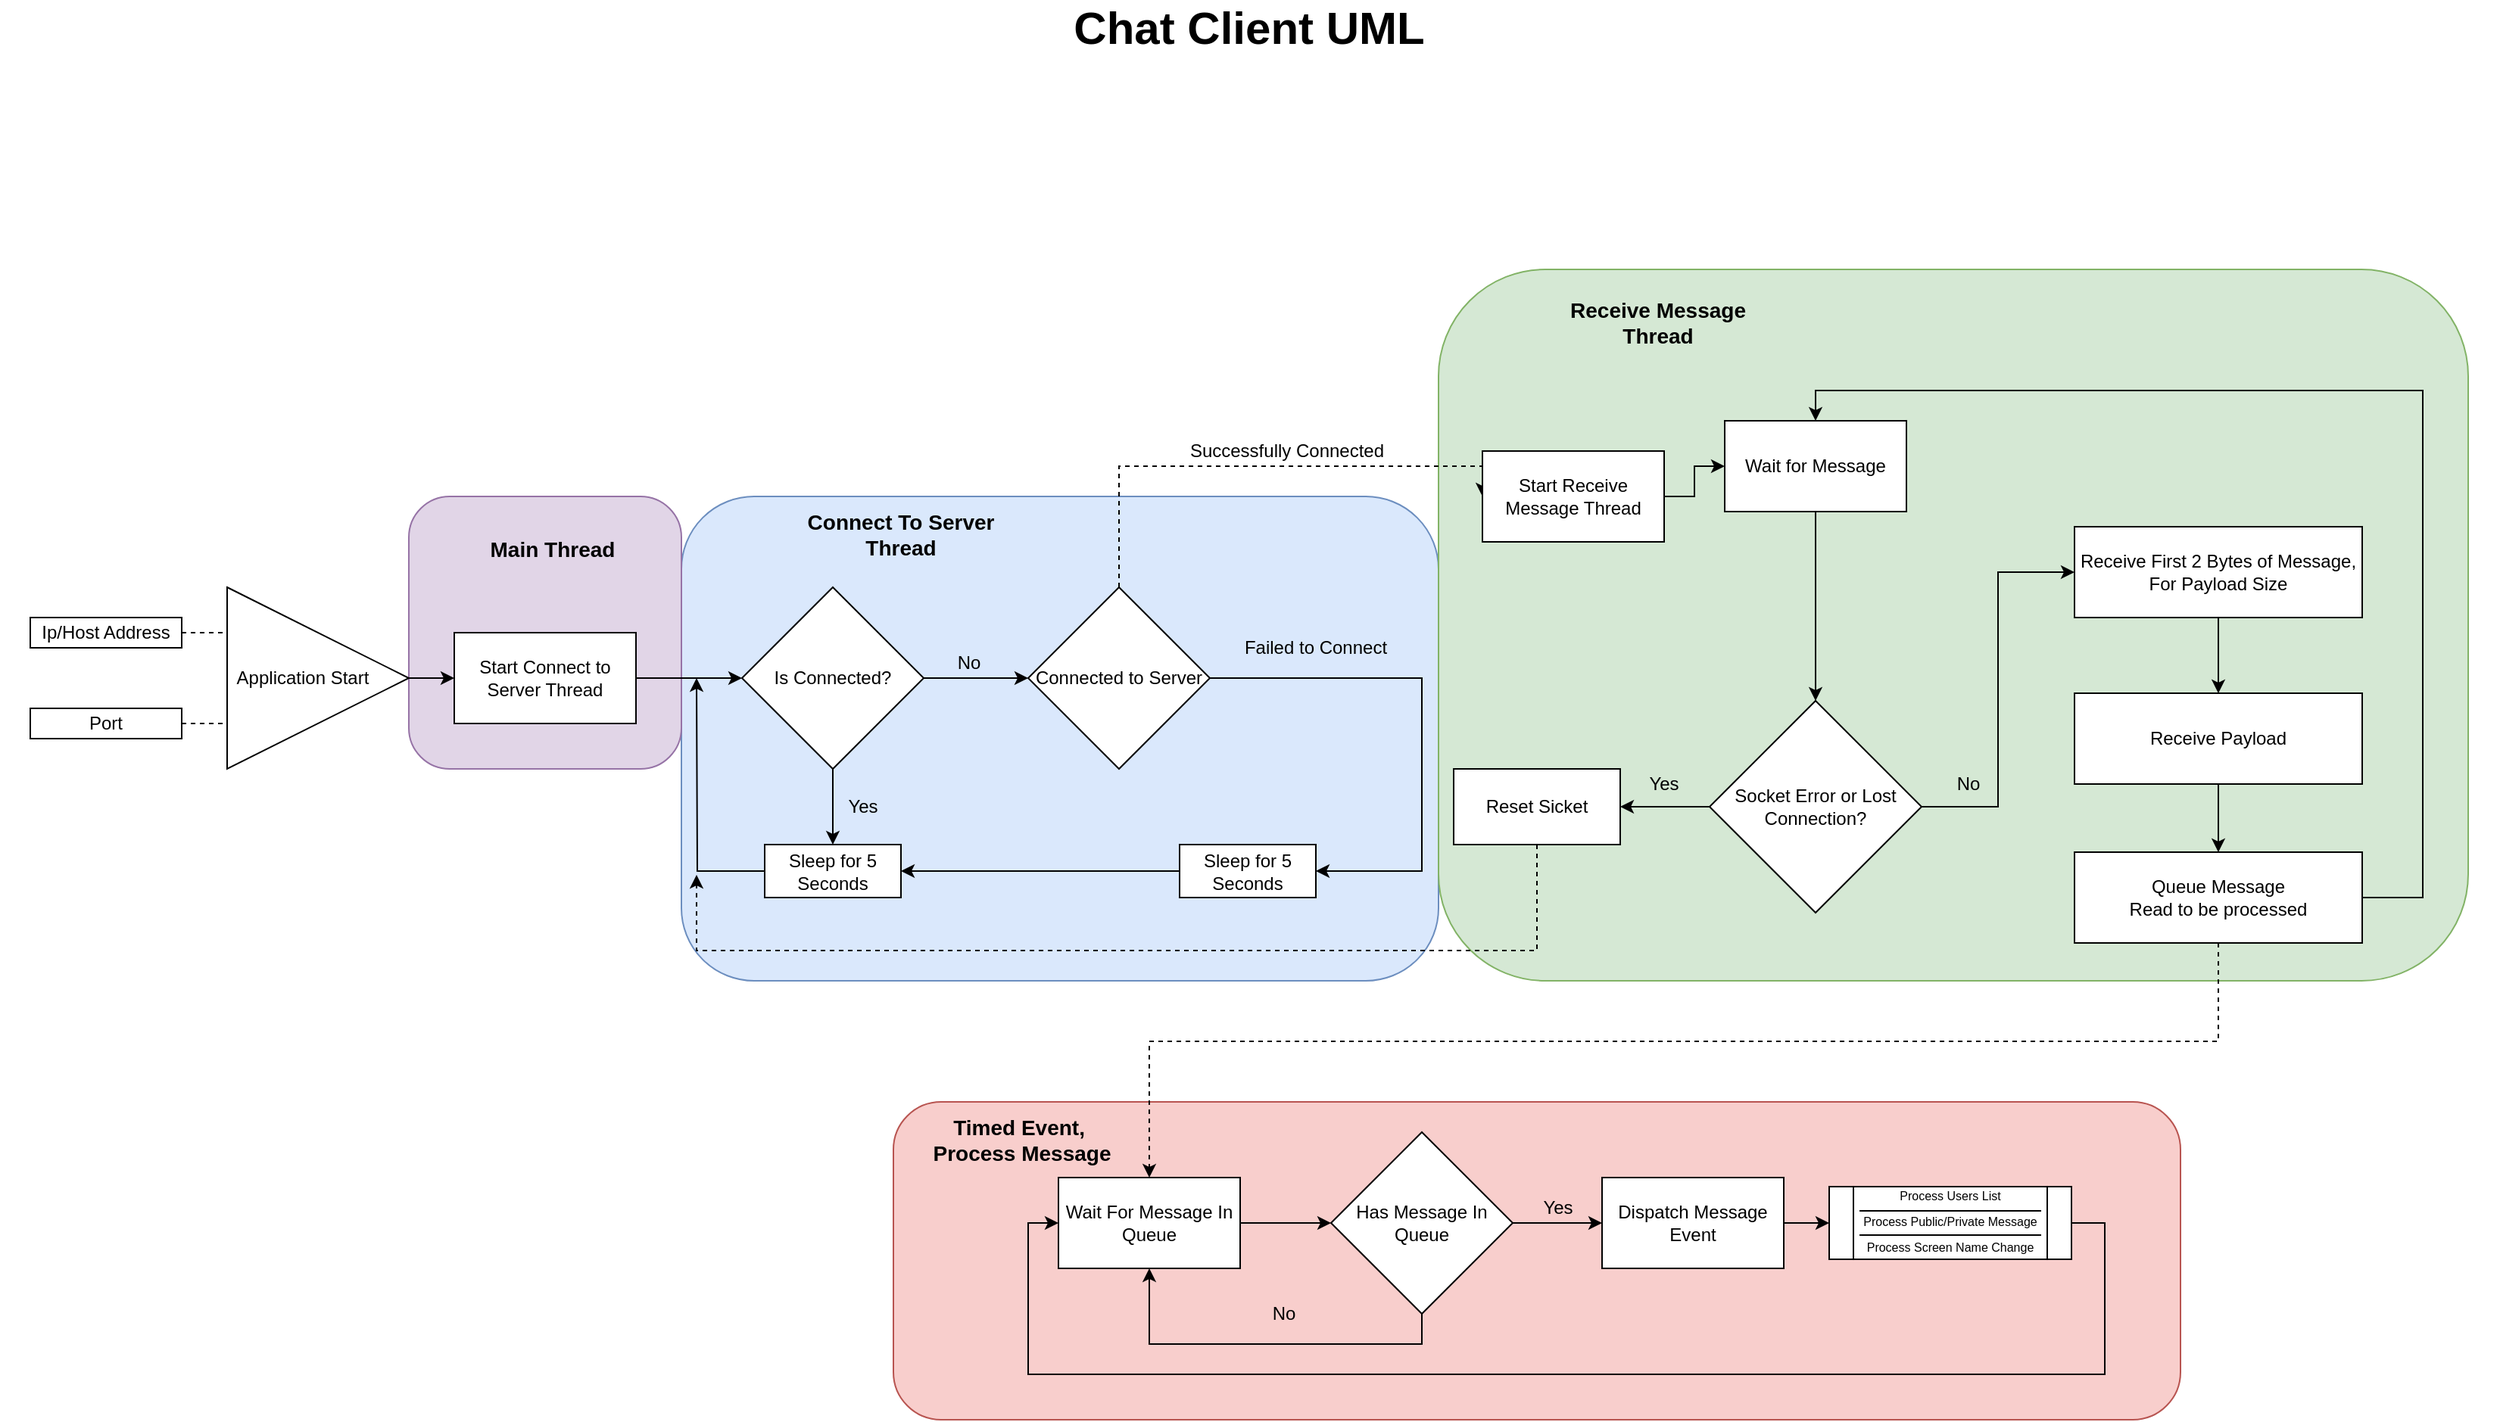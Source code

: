 <mxfile version="12.9.2" type="github">
  <diagram id="r02RHBNnV6Bh3Al3e_Ir" name="Page-1">
    <mxGraphModel dx="2031" dy="1089" grid="1" gridSize="10" guides="1" tooltips="1" connect="1" arrows="1" fold="1" page="1" pageScale="1" pageWidth="1654" pageHeight="1169" math="0" shadow="0">
      <root>
        <mxCell id="0" />
        <mxCell id="Jixa7gBj_222kOkIKWaB-83" value="Untitled Layer" parent="0" />
        <mxCell id="Jixa7gBj_222kOkIKWaB-84" value="" style="rounded=1;whiteSpace=wrap;html=1;shadow=0;glass=0;comic=0;startSize=28;fillColor=#dae8fc;strokeColor=#6c8ebf;" vertex="1" parent="Jixa7gBj_222kOkIKWaB-83">
          <mxGeometry x="450" y="380" width="500" height="320" as="geometry" />
        </mxCell>
        <mxCell id="Jixa7gBj_222kOkIKWaB-85" value="&lt;font style=&quot;font-size: 14px&quot;&gt;Connect To Server Thread&lt;/font&gt;" style="text;html=1;strokeColor=none;fillColor=none;align=center;verticalAlign=middle;whiteSpace=wrap;rounded=0;shadow=0;glass=0;comic=0;startSize=28;fontStyle=1" vertex="1" parent="Jixa7gBj_222kOkIKWaB-83">
          <mxGeometry x="530" y="390" width="130" height="30" as="geometry" />
        </mxCell>
        <mxCell id="Jixa7gBj_222kOkIKWaB-86" value="" style="rounded=1;whiteSpace=wrap;html=1;shadow=0;glass=0;comic=0;startSize=28;fillColor=#d5e8d4;strokeColor=#82b366;" vertex="1" parent="Jixa7gBj_222kOkIKWaB-83">
          <mxGeometry x="950" y="230" width="680" height="470" as="geometry" />
        </mxCell>
        <mxCell id="Jixa7gBj_222kOkIKWaB-88" value="&lt;font style=&quot;font-size: 14px&quot;&gt;Receive Message Thread&lt;/font&gt;" style="text;html=1;strokeColor=none;fillColor=none;align=center;verticalAlign=middle;whiteSpace=wrap;rounded=0;shadow=0;glass=0;comic=0;startSize=28;fontStyle=1" vertex="1" parent="Jixa7gBj_222kOkIKWaB-83">
          <mxGeometry x="1030" y="250" width="130" height="30" as="geometry" />
        </mxCell>
        <mxCell id="Jixa7gBj_222kOkIKWaB-89" value="" style="rounded=1;whiteSpace=wrap;html=1;shadow=0;glass=0;comic=0;startSize=28;fillColor=#f8cecc;strokeColor=#b85450;" vertex="1" parent="Jixa7gBj_222kOkIKWaB-83">
          <mxGeometry x="590" y="780" width="850" height="210" as="geometry" />
        </mxCell>
        <mxCell id="Jixa7gBj_222kOkIKWaB-90" value="&lt;font style=&quot;font-size: 14px&quot;&gt;Timed Event,&amp;nbsp;&lt;br&gt;Process Message&lt;br&gt;&lt;/font&gt;" style="text;html=1;strokeColor=none;fillColor=none;align=center;verticalAlign=middle;whiteSpace=wrap;rounded=0;shadow=0;glass=0;comic=0;startSize=28;fontStyle=1" vertex="1" parent="Jixa7gBj_222kOkIKWaB-83">
          <mxGeometry x="610" y="790" width="130" height="30" as="geometry" />
        </mxCell>
        <mxCell id="Jixa7gBj_222kOkIKWaB-91" value="" style="rounded=1;whiteSpace=wrap;html=1;shadow=0;glass=0;comic=0;startSize=28;fillColor=#e1d5e7;strokeColor=#9673a6;" vertex="1" parent="Jixa7gBj_222kOkIKWaB-83">
          <mxGeometry x="270" y="380" width="180" height="180" as="geometry" />
        </mxCell>
        <mxCell id="Jixa7gBj_222kOkIKWaB-92" value="&lt;font style=&quot;font-size: 14px&quot;&gt;Main Thread&lt;/font&gt;" style="text;html=1;strokeColor=none;fillColor=none;align=center;verticalAlign=middle;whiteSpace=wrap;rounded=0;shadow=0;glass=0;comic=0;startSize=28;fontStyle=1" vertex="1" parent="Jixa7gBj_222kOkIKWaB-83">
          <mxGeometry x="300" y="400" width="130" height="30" as="geometry" />
        </mxCell>
        <mxCell id="1" parent="0" />
        <mxCell id="nwkV5xv7XDDrVNL-zr_2-6" value="" style="triangle;whiteSpace=wrap;html=1;" parent="1" vertex="1">
          <mxGeometry x="150" y="440" width="120" height="120" as="geometry" />
        </mxCell>
        <mxCell id="nwkV5xv7XDDrVNL-zr_2-7" value="Application Start" style="text;html=1;strokeColor=none;fillColor=none;align=center;verticalAlign=middle;whiteSpace=wrap;rounded=0;" parent="1" vertex="1">
          <mxGeometry x="150" y="490" width="100" height="20" as="geometry" />
        </mxCell>
        <mxCell id="nwkV5xv7XDDrVNL-zr_2-11" value="" style="rounded=0;whiteSpace=wrap;html=1;" parent="1" vertex="1">
          <mxGeometry x="20" y="460" width="100" height="20" as="geometry" />
        </mxCell>
        <mxCell id="nwkV5xv7XDDrVNL-zr_2-9" value="Ip/Host Address" style="text;html=1;strokeColor=none;fillColor=none;align=center;verticalAlign=middle;whiteSpace=wrap;rounded=0;" parent="1" vertex="1">
          <mxGeometry x="20" y="460" width="100" height="20" as="geometry" />
        </mxCell>
        <mxCell id="nwkV5xv7XDDrVNL-zr_2-12" value="" style="rounded=0;whiteSpace=wrap;html=1;" parent="1" vertex="1">
          <mxGeometry x="20" y="520" width="100" height="20" as="geometry" />
        </mxCell>
        <mxCell id="nwkV5xv7XDDrVNL-zr_2-13" value="Port" style="text;html=1;strokeColor=none;fillColor=none;align=center;verticalAlign=middle;whiteSpace=wrap;rounded=0;" parent="1" vertex="1">
          <mxGeometry x="20" y="520" width="100" height="20" as="geometry" />
        </mxCell>
        <mxCell id="nwkV5xv7XDDrVNL-zr_2-14" value="" style="endArrow=none;dashed=1;html=1;exitX=1;exitY=0.5;exitDx=0;exitDy=0;entryX=0;entryY=0.25;entryDx=0;entryDy=0;" parent="1" source="nwkV5xv7XDDrVNL-zr_2-9" target="nwkV5xv7XDDrVNL-zr_2-6" edge="1">
          <mxGeometry width="50" height="50" relative="1" as="geometry">
            <mxPoint x="240" y="520" as="sourcePoint" />
            <mxPoint x="290" y="470" as="targetPoint" />
          </mxGeometry>
        </mxCell>
        <mxCell id="nwkV5xv7XDDrVNL-zr_2-15" value="" style="endArrow=none;dashed=1;html=1;exitX=1;exitY=0.5;exitDx=0;exitDy=0;entryX=0;entryY=0.75;entryDx=0;entryDy=0;" parent="1" source="nwkV5xv7XDDrVNL-zr_2-13" target="nwkV5xv7XDDrVNL-zr_2-6" edge="1">
          <mxGeometry width="50" height="50" relative="1" as="geometry">
            <mxPoint x="130" y="480" as="sourcePoint" />
            <mxPoint x="170" y="480" as="targetPoint" />
          </mxGeometry>
        </mxCell>
        <mxCell id="nwkV5xv7XDDrVNL-zr_2-16" value="" style="endArrow=classic;html=1;exitX=1;exitY=0.5;exitDx=0;exitDy=0;entryX=0;entryY=0.5;entryDx=0;entryDy=0;" parent="1" source="nwkV5xv7XDDrVNL-zr_2-6" edge="1" target="Jixa7gBj_222kOkIKWaB-13">
          <mxGeometry width="50" height="50" relative="1" as="geometry">
            <mxPoint x="360" y="480" as="sourcePoint" />
            <mxPoint x="320" y="500" as="targetPoint" />
          </mxGeometry>
        </mxCell>
        <mxCell id="nwkV5xv7XDDrVNL-zr_2-30" style="edgeStyle=orthogonalEdgeStyle;rounded=0;orthogonalLoop=1;jettySize=auto;html=1;entryX=0;entryY=0.5;entryDx=0;entryDy=0;exitX=0.5;exitY=0;exitDx=0;exitDy=0;dashed=1;" parent="1" source="Jixa7gBj_222kOkIKWaB-18" edge="1" target="nwkV5xv7XDDrVNL-zr_2-33">
          <mxGeometry relative="1" as="geometry">
            <mxPoint x="949" y="405" as="targetPoint" />
            <Array as="points">
              <mxPoint x="739" y="360" />
            </Array>
            <mxPoint x="739.5" y="445" as="sourcePoint" />
          </mxGeometry>
        </mxCell>
        <mxCell id="nwkV5xv7XDDrVNL-zr_2-26" value="" style="rounded=0;whiteSpace=wrap;html=1;" parent="1" vertex="1">
          <mxGeometry x="779" y="610" width="90" height="35" as="geometry" />
        </mxCell>
        <mxCell id="nwkV5xv7XDDrVNL-zr_2-28" style="edgeStyle=orthogonalEdgeStyle;rounded=0;orthogonalLoop=1;jettySize=auto;html=1;entryX=1;entryY=0.5;entryDx=0;entryDy=0;exitX=0;exitY=0.5;exitDx=0;exitDy=0;" parent="1" source="nwkV5xv7XDDrVNL-zr_2-27" target="Jixa7gBj_222kOkIKWaB-24" edge="1">
          <mxGeometry relative="1" as="geometry">
            <mxPoint x="739.5" y="585" as="targetPoint" />
          </mxGeometry>
        </mxCell>
        <mxCell id="nwkV5xv7XDDrVNL-zr_2-27" value="Sleep for 5 Seconds" style="text;html=1;strokeColor=none;fillColor=none;align=center;verticalAlign=middle;whiteSpace=wrap;rounded=0;" parent="1" vertex="1">
          <mxGeometry x="779" y="610" width="90" height="35" as="geometry" />
        </mxCell>
        <mxCell id="nwkV5xv7XDDrVNL-zr_2-29" value="Failed to Connect" style="text;html=1;strokeColor=none;fillColor=none;align=center;verticalAlign=middle;whiteSpace=wrap;rounded=0;" parent="1" vertex="1">
          <mxGeometry x="819" y="470" width="100" height="20" as="geometry" />
        </mxCell>
        <mxCell id="nwkV5xv7XDDrVNL-zr_2-31" value="Successfully Connected" style="text;html=1;strokeColor=none;fillColor=none;align=center;verticalAlign=middle;whiteSpace=wrap;rounded=0;" parent="1" vertex="1">
          <mxGeometry x="770" y="340" width="160" height="20" as="geometry" />
        </mxCell>
        <mxCell id="nwkV5xv7XDDrVNL-zr_2-32" value="" style="rounded=0;whiteSpace=wrap;html=1;" parent="1" vertex="1">
          <mxGeometry x="979" y="350" width="120" height="60" as="geometry" />
        </mxCell>
        <mxCell id="Jixa7gBj_222kOkIKWaB-4" style="edgeStyle=orthogonalEdgeStyle;rounded=0;orthogonalLoop=1;jettySize=auto;html=1;entryX=0;entryY=0.5;entryDx=0;entryDy=0;" edge="1" parent="1" source="nwkV5xv7XDDrVNL-zr_2-33" target="Jixa7gBj_222kOkIKWaB-1">
          <mxGeometry relative="1" as="geometry" />
        </mxCell>
        <mxCell id="nwkV5xv7XDDrVNL-zr_2-33" value="Start Receive Message Thread" style="text;html=1;strokeColor=none;fillColor=none;align=center;verticalAlign=middle;whiteSpace=wrap;rounded=0;" parent="1" vertex="1">
          <mxGeometry x="979" y="350" width="120" height="60" as="geometry" />
        </mxCell>
        <mxCell id="Jixa7gBj_222kOkIKWaB-5" style="edgeStyle=orthogonalEdgeStyle;rounded=0;orthogonalLoop=1;jettySize=auto;html=1;entryX=0.5;entryY=0;entryDx=0;entryDy=0;" edge="1" parent="1" source="Jixa7gBj_222kOkIKWaB-1" target="Jixa7gBj_222kOkIKWaB-3">
          <mxGeometry relative="1" as="geometry" />
        </mxCell>
        <mxCell id="Jixa7gBj_222kOkIKWaB-1" value="Wait for Message" style="rounded=0;whiteSpace=wrap;html=1;" vertex="1" parent="1">
          <mxGeometry x="1139" y="330" width="120" height="60" as="geometry" />
        </mxCell>
        <mxCell id="Jixa7gBj_222kOkIKWaB-8" style="edgeStyle=orthogonalEdgeStyle;rounded=0;orthogonalLoop=1;jettySize=auto;html=1;entryX=0;entryY=0.5;entryDx=0;entryDy=0;" edge="1" parent="1" source="Jixa7gBj_222kOkIKWaB-3" target="Jixa7gBj_222kOkIKWaB-6">
          <mxGeometry relative="1" as="geometry" />
        </mxCell>
        <mxCell id="Jixa7gBj_222kOkIKWaB-37" style="edgeStyle=orthogonalEdgeStyle;rounded=0;orthogonalLoop=1;jettySize=auto;html=1;entryX=1;entryY=0.5;entryDx=0;entryDy=0;" edge="1" parent="1" source="Jixa7gBj_222kOkIKWaB-3" target="Jixa7gBj_222kOkIKWaB-36">
          <mxGeometry relative="1" as="geometry" />
        </mxCell>
        <mxCell id="Jixa7gBj_222kOkIKWaB-3" value="Socket Error or Lost Connection?" style="rhombus;whiteSpace=wrap;html=1;" vertex="1" parent="1">
          <mxGeometry x="1129" y="515" width="140" height="140" as="geometry" />
        </mxCell>
        <mxCell id="Jixa7gBj_222kOkIKWaB-31" value="" style="edgeStyle=orthogonalEdgeStyle;rounded=0;orthogonalLoop=1;jettySize=auto;html=1;" edge="1" parent="1" source="Jixa7gBj_222kOkIKWaB-6" target="Jixa7gBj_222kOkIKWaB-30">
          <mxGeometry relative="1" as="geometry" />
        </mxCell>
        <mxCell id="Jixa7gBj_222kOkIKWaB-6" value="Receive First 2 Bytes of Message, For Payload Size" style="rounded=0;whiteSpace=wrap;html=1;" vertex="1" parent="1">
          <mxGeometry x="1370" y="400" width="190" height="60" as="geometry" />
        </mxCell>
        <mxCell id="Jixa7gBj_222kOkIKWaB-33" value="" style="edgeStyle=orthogonalEdgeStyle;rounded=0;orthogonalLoop=1;jettySize=auto;html=1;" edge="1" parent="1" source="Jixa7gBj_222kOkIKWaB-30" target="Jixa7gBj_222kOkIKWaB-32">
          <mxGeometry relative="1" as="geometry" />
        </mxCell>
        <mxCell id="Jixa7gBj_222kOkIKWaB-30" value="Receive Payload" style="rounded=0;whiteSpace=wrap;html=1;" vertex="1" parent="1">
          <mxGeometry x="1370" y="510" width="190" height="60" as="geometry" />
        </mxCell>
        <mxCell id="Jixa7gBj_222kOkIKWaB-34" style="edgeStyle=orthogonalEdgeStyle;rounded=0;orthogonalLoop=1;jettySize=auto;html=1;entryX=0.5;entryY=0;entryDx=0;entryDy=0;" edge="1" parent="1" source="Jixa7gBj_222kOkIKWaB-32" target="Jixa7gBj_222kOkIKWaB-1">
          <mxGeometry relative="1" as="geometry">
            <mxPoint x="1190" y="350" as="targetPoint" />
            <Array as="points">
              <mxPoint x="1600" y="645" />
              <mxPoint x="1600" y="310" />
              <mxPoint x="1199" y="310" />
            </Array>
          </mxGeometry>
        </mxCell>
        <mxCell id="Jixa7gBj_222kOkIKWaB-73" style="edgeStyle=orthogonalEdgeStyle;rounded=0;orthogonalLoop=1;jettySize=auto;html=1;startSize=28;entryX=0.5;entryY=0;entryDx=0;entryDy=0;dashed=1;" edge="1" parent="1" source="Jixa7gBj_222kOkIKWaB-32" target="Jixa7gBj_222kOkIKWaB-40">
          <mxGeometry relative="1" as="geometry">
            <mxPoint x="1390.0" y="780" as="targetPoint" />
            <Array as="points">
              <mxPoint x="1465" y="740" />
              <mxPoint x="759" y="740" />
            </Array>
          </mxGeometry>
        </mxCell>
        <mxCell id="Jixa7gBj_222kOkIKWaB-32" value="Queue Message&lt;br&gt;Read to be processed" style="rounded=0;whiteSpace=wrap;html=1;" vertex="1" parent="1">
          <mxGeometry x="1370" y="615" width="190" height="60" as="geometry" />
        </mxCell>
        <mxCell id="Jixa7gBj_222kOkIKWaB-10" value="Yes" style="text;html=1;strokeColor=none;fillColor=none;align=center;verticalAlign=middle;whiteSpace=wrap;rounded=0;" vertex="1" parent="1">
          <mxGeometry x="1079" y="560" width="40" height="20" as="geometry" />
        </mxCell>
        <mxCell id="Jixa7gBj_222kOkIKWaB-11" value="No" style="text;html=1;strokeColor=none;fillColor=none;align=center;verticalAlign=middle;whiteSpace=wrap;rounded=0;" vertex="1" parent="1">
          <mxGeometry x="1280" y="560" width="40" height="20" as="geometry" />
        </mxCell>
        <mxCell id="Jixa7gBj_222kOkIKWaB-19" style="edgeStyle=orthogonalEdgeStyle;rounded=0;orthogonalLoop=1;jettySize=auto;html=1;entryX=0;entryY=0.5;entryDx=0;entryDy=0;" edge="1" parent="1" source="Jixa7gBj_222kOkIKWaB-12" target="Jixa7gBj_222kOkIKWaB-18">
          <mxGeometry relative="1" as="geometry" />
        </mxCell>
        <mxCell id="Jixa7gBj_222kOkIKWaB-25" style="edgeStyle=orthogonalEdgeStyle;rounded=0;orthogonalLoop=1;jettySize=auto;html=1;entryX=0.5;entryY=0;entryDx=0;entryDy=0;" edge="1" parent="1" source="Jixa7gBj_222kOkIKWaB-12" target="Jixa7gBj_222kOkIKWaB-24">
          <mxGeometry relative="1" as="geometry" />
        </mxCell>
        <mxCell id="Jixa7gBj_222kOkIKWaB-12" value="Is Connected?" style="rhombus;whiteSpace=wrap;html=1;" vertex="1" parent="1">
          <mxGeometry x="490" y="440" width="120" height="120" as="geometry" />
        </mxCell>
        <mxCell id="Jixa7gBj_222kOkIKWaB-14" style="edgeStyle=orthogonalEdgeStyle;rounded=0;orthogonalLoop=1;jettySize=auto;html=1;entryX=0;entryY=0.5;entryDx=0;entryDy=0;" edge="1" parent="1" source="Jixa7gBj_222kOkIKWaB-13" target="Jixa7gBj_222kOkIKWaB-12">
          <mxGeometry relative="1" as="geometry">
            <mxPoint x="450" y="500" as="targetPoint" />
          </mxGeometry>
        </mxCell>
        <mxCell id="Jixa7gBj_222kOkIKWaB-13" value="&lt;span style=&quot;white-space: normal&quot;&gt;Start Connect to Server Thread&lt;/span&gt;" style="rounded=0;whiteSpace=wrap;html=1;" vertex="1" parent="1">
          <mxGeometry x="300" y="470" width="120" height="60" as="geometry" />
        </mxCell>
        <mxCell id="Jixa7gBj_222kOkIKWaB-20" style="edgeStyle=orthogonalEdgeStyle;rounded=0;orthogonalLoop=1;jettySize=auto;html=1;entryX=1;entryY=0.5;entryDx=0;entryDy=0;" edge="1" parent="1" source="Jixa7gBj_222kOkIKWaB-18" target="nwkV5xv7XDDrVNL-zr_2-27">
          <mxGeometry relative="1" as="geometry">
            <mxPoint x="929" y="600" as="targetPoint" />
            <Array as="points">
              <mxPoint x="939" y="500" />
              <mxPoint x="939" y="628" />
            </Array>
          </mxGeometry>
        </mxCell>
        <mxCell id="Jixa7gBj_222kOkIKWaB-18" value="Connected to Server" style="rhombus;whiteSpace=wrap;html=1;" vertex="1" parent="1">
          <mxGeometry x="679" y="440" width="120" height="120" as="geometry" />
        </mxCell>
        <mxCell id="Jixa7gBj_222kOkIKWaB-21" value="No" style="text;html=1;strokeColor=none;fillColor=none;align=center;verticalAlign=middle;whiteSpace=wrap;rounded=0;" vertex="1" parent="1">
          <mxGeometry x="620" y="480" width="40" height="20" as="geometry" />
        </mxCell>
        <mxCell id="Jixa7gBj_222kOkIKWaB-23" value="" style="rounded=0;whiteSpace=wrap;html=1;" vertex="1" parent="1">
          <mxGeometry x="505" y="610" width="90" height="35" as="geometry" />
        </mxCell>
        <mxCell id="Jixa7gBj_222kOkIKWaB-26" style="edgeStyle=orthogonalEdgeStyle;rounded=0;orthogonalLoop=1;jettySize=auto;html=1;" edge="1" parent="1" source="Jixa7gBj_222kOkIKWaB-24">
          <mxGeometry relative="1" as="geometry">
            <mxPoint x="460" y="500" as="targetPoint" />
          </mxGeometry>
        </mxCell>
        <mxCell id="Jixa7gBj_222kOkIKWaB-24" value="Sleep for 5 Seconds" style="text;html=1;strokeColor=none;fillColor=none;align=center;verticalAlign=middle;whiteSpace=wrap;rounded=0;" vertex="1" parent="1">
          <mxGeometry x="505" y="610" width="90" height="35" as="geometry" />
        </mxCell>
        <mxCell id="Jixa7gBj_222kOkIKWaB-27" value="Yes" style="text;html=1;strokeColor=none;fillColor=none;align=center;verticalAlign=middle;whiteSpace=wrap;rounded=0;" vertex="1" parent="1">
          <mxGeometry x="550" y="575" width="40" height="20" as="geometry" />
        </mxCell>
        <mxCell id="Jixa7gBj_222kOkIKWaB-39" style="edgeStyle=orthogonalEdgeStyle;rounded=0;orthogonalLoop=1;jettySize=auto;html=1;exitX=0.5;exitY=1;exitDx=0;exitDy=0;dashed=1;" edge="1" parent="1" source="Jixa7gBj_222kOkIKWaB-36">
          <mxGeometry relative="1" as="geometry">
            <mxPoint x="460" y="630" as="targetPoint" />
            <Array as="points">
              <mxPoint x="1015" y="680" />
              <mxPoint x="460" y="680" />
            </Array>
          </mxGeometry>
        </mxCell>
        <mxCell id="Jixa7gBj_222kOkIKWaB-36" value="Reset Sicket" style="rounded=0;whiteSpace=wrap;html=1;" vertex="1" parent="1">
          <mxGeometry x="960" y="560" width="110" height="50" as="geometry" />
        </mxCell>
        <mxCell id="Jixa7gBj_222kOkIKWaB-43" style="edgeStyle=orthogonalEdgeStyle;rounded=0;orthogonalLoop=1;jettySize=auto;html=1;exitX=1;exitY=0.5;exitDx=0;exitDy=0;" edge="1" parent="1" source="Jixa7gBj_222kOkIKWaB-40" target="Jixa7gBj_222kOkIKWaB-42">
          <mxGeometry relative="1" as="geometry" />
        </mxCell>
        <mxCell id="Jixa7gBj_222kOkIKWaB-40" value="Wait For Message In Queue" style="rounded=0;whiteSpace=wrap;html=1;" vertex="1" parent="1">
          <mxGeometry x="699" y="830" width="120" height="60" as="geometry" />
        </mxCell>
        <mxCell id="Jixa7gBj_222kOkIKWaB-44" style="edgeStyle=orthogonalEdgeStyle;rounded=0;orthogonalLoop=1;jettySize=auto;html=1;exitX=0.5;exitY=1;exitDx=0;exitDy=0;entryX=0.5;entryY=1;entryDx=0;entryDy=0;" edge="1" parent="1" source="Jixa7gBj_222kOkIKWaB-42" target="Jixa7gBj_222kOkIKWaB-40">
          <mxGeometry relative="1" as="geometry">
            <mxPoint x="739" y="990" as="targetPoint" />
          </mxGeometry>
        </mxCell>
        <mxCell id="Jixa7gBj_222kOkIKWaB-47" style="edgeStyle=orthogonalEdgeStyle;rounded=0;orthogonalLoop=1;jettySize=auto;html=1;exitX=1;exitY=0.5;exitDx=0;exitDy=0;entryX=0;entryY=0.5;entryDx=0;entryDy=0;" edge="1" parent="1" source="Jixa7gBj_222kOkIKWaB-42" target="Jixa7gBj_222kOkIKWaB-46">
          <mxGeometry relative="1" as="geometry" />
        </mxCell>
        <mxCell id="Jixa7gBj_222kOkIKWaB-42" value="Has Message In Queue" style="rhombus;whiteSpace=wrap;html=1;" vertex="1" parent="1">
          <mxGeometry x="879" y="800" width="120" height="120" as="geometry" />
        </mxCell>
        <mxCell id="Jixa7gBj_222kOkIKWaB-45" value="No" style="text;html=1;strokeColor=none;fillColor=none;align=center;verticalAlign=middle;whiteSpace=wrap;rounded=0;" vertex="1" parent="1">
          <mxGeometry x="828" y="910" width="40" height="20" as="geometry" />
        </mxCell>
        <mxCell id="Jixa7gBj_222kOkIKWaB-49" style="edgeStyle=orthogonalEdgeStyle;rounded=0;orthogonalLoop=1;jettySize=auto;html=1;entryX=0;entryY=0.5;entryDx=0;entryDy=0;exitX=1;exitY=0.5;exitDx=0;exitDy=0;" edge="1" parent="1" source="Jixa7gBj_222kOkIKWaB-61" target="Jixa7gBj_222kOkIKWaB-40">
          <mxGeometry relative="1" as="geometry">
            <mxPoint x="689" y="1040" as="targetPoint" />
            <mxPoint x="1410" y="870" as="sourcePoint" />
            <Array as="points">
              <mxPoint x="1390" y="860" />
              <mxPoint x="1390" y="960" />
              <mxPoint x="679" y="960" />
              <mxPoint x="679" y="860" />
            </Array>
          </mxGeometry>
        </mxCell>
        <mxCell id="Jixa7gBj_222kOkIKWaB-72" style="edgeStyle=orthogonalEdgeStyle;rounded=0;orthogonalLoop=1;jettySize=auto;html=1;exitX=1;exitY=0.5;exitDx=0;exitDy=0;startSize=28;entryX=0;entryY=0.5;entryDx=0;entryDy=0;" edge="1" parent="1" source="Jixa7gBj_222kOkIKWaB-46" target="Jixa7gBj_222kOkIKWaB-61">
          <mxGeometry relative="1" as="geometry">
            <mxPoint x="1200" y="860.207" as="targetPoint" />
          </mxGeometry>
        </mxCell>
        <mxCell id="Jixa7gBj_222kOkIKWaB-46" value="Dispatch Message Event" style="rounded=0;whiteSpace=wrap;html=1;" vertex="1" parent="1">
          <mxGeometry x="1058" y="830" width="120" height="60" as="geometry" />
        </mxCell>
        <mxCell id="Jixa7gBj_222kOkIKWaB-48" value="Yes" style="text;html=1;strokeColor=none;fillColor=none;align=center;verticalAlign=middle;whiteSpace=wrap;rounded=0;" vertex="1" parent="1">
          <mxGeometry x="1009" y="840" width="40" height="20" as="geometry" />
        </mxCell>
        <mxCell id="Jixa7gBj_222kOkIKWaB-71" value="" style="group" vertex="1" connectable="0" parent="1">
          <mxGeometry x="1208" y="836" width="160" height="48" as="geometry" />
        </mxCell>
        <mxCell id="Jixa7gBj_222kOkIKWaB-61" value="" style="shape=process;whiteSpace=wrap;html=1;backgroundOutline=1;rounded=0;shadow=0;glass=0;comic=0;startSize=28;" vertex="1" parent="Jixa7gBj_222kOkIKWaB-71">
          <mxGeometry width="160" height="48" as="geometry" />
        </mxCell>
        <mxCell id="Jixa7gBj_222kOkIKWaB-63" value="&lt;font style=&quot;font-size: 8px&quot;&gt;Process Users List&lt;/font&gt;" style="text;html=1;strokeColor=none;fillColor=none;align=center;verticalAlign=middle;whiteSpace=wrap;rounded=0;shadow=0;glass=0;comic=0;startSize=28;" vertex="1" parent="Jixa7gBj_222kOkIKWaB-71">
          <mxGeometry x="10" width="140" height="10" as="geometry" />
        </mxCell>
        <mxCell id="Jixa7gBj_222kOkIKWaB-64" value="&lt;font style=&quot;font-size: 8px&quot;&gt;Process Public/Private Message&lt;/font&gt;" style="text;html=1;strokeColor=none;fillColor=none;align=center;verticalAlign=middle;whiteSpace=wrap;rounded=0;shadow=0;glass=0;comic=0;startSize=28;" vertex="1" parent="Jixa7gBj_222kOkIKWaB-71">
          <mxGeometry x="10" y="17" width="140" height="10" as="geometry" />
        </mxCell>
        <mxCell id="Jixa7gBj_222kOkIKWaB-66" value="&lt;font style=&quot;font-size: 8px&quot;&gt;Process Screen Name Change&lt;/font&gt;" style="text;html=1;strokeColor=none;fillColor=none;align=center;verticalAlign=middle;whiteSpace=wrap;rounded=0;shadow=0;glass=0;comic=0;startSize=28;" vertex="1" parent="Jixa7gBj_222kOkIKWaB-71">
          <mxGeometry x="10" y="34" width="140" height="10" as="geometry" />
        </mxCell>
        <mxCell id="Jixa7gBj_222kOkIKWaB-67" value="" style="endArrow=none;html=1;" edge="1" parent="Jixa7gBj_222kOkIKWaB-71">
          <mxGeometry width="50" height="50" relative="1" as="geometry">
            <mxPoint x="20" y="16" as="sourcePoint" />
            <mxPoint x="140" y="16" as="targetPoint" />
          </mxGeometry>
        </mxCell>
        <mxCell id="Jixa7gBj_222kOkIKWaB-68" value="" style="endArrow=none;html=1;" edge="1" parent="Jixa7gBj_222kOkIKWaB-71">
          <mxGeometry width="50" height="50" relative="1" as="geometry">
            <mxPoint x="20" y="32" as="sourcePoint" />
            <mxPoint x="140" y="32" as="targetPoint" />
          </mxGeometry>
        </mxCell>
        <mxCell id="Jixa7gBj_222kOkIKWaB-81" value="&lt;b style=&quot;font-size: 30px&quot;&gt;Chat Client UML&lt;/b&gt;" style="text;html=1;strokeColor=none;fillColor=none;align=center;verticalAlign=middle;whiteSpace=wrap;rounded=0;shadow=0;glass=0;comic=0;startSize=28;" vertex="1" parent="1">
          <mxGeometry y="60" width="1650" height="20" as="geometry" />
        </mxCell>
      </root>
    </mxGraphModel>
  </diagram>
</mxfile>
